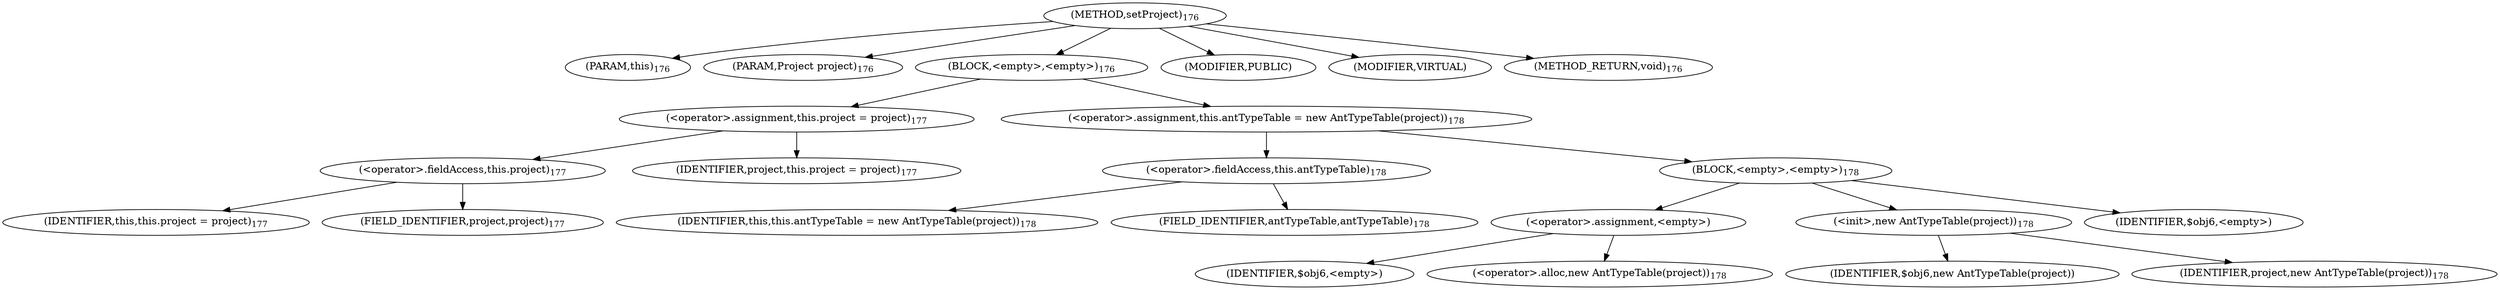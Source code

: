 digraph "setProject" {  
"307" [label = <(METHOD,setProject)<SUB>176</SUB>> ]
"8" [label = <(PARAM,this)<SUB>176</SUB>> ]
"308" [label = <(PARAM,Project project)<SUB>176</SUB>> ]
"309" [label = <(BLOCK,&lt;empty&gt;,&lt;empty&gt;)<SUB>176</SUB>> ]
"310" [label = <(&lt;operator&gt;.assignment,this.project = project)<SUB>177</SUB>> ]
"311" [label = <(&lt;operator&gt;.fieldAccess,this.project)<SUB>177</SUB>> ]
"7" [label = <(IDENTIFIER,this,this.project = project)<SUB>177</SUB>> ]
"312" [label = <(FIELD_IDENTIFIER,project,project)<SUB>177</SUB>> ]
"313" [label = <(IDENTIFIER,project,this.project = project)<SUB>177</SUB>> ]
"314" [label = <(&lt;operator&gt;.assignment,this.antTypeTable = new AntTypeTable(project))<SUB>178</SUB>> ]
"315" [label = <(&lt;operator&gt;.fieldAccess,this.antTypeTable)<SUB>178</SUB>> ]
"316" [label = <(IDENTIFIER,this,this.antTypeTable = new AntTypeTable(project))<SUB>178</SUB>> ]
"317" [label = <(FIELD_IDENTIFIER,antTypeTable,antTypeTable)<SUB>178</SUB>> ]
"318" [label = <(BLOCK,&lt;empty&gt;,&lt;empty&gt;)<SUB>178</SUB>> ]
"319" [label = <(&lt;operator&gt;.assignment,&lt;empty&gt;)> ]
"320" [label = <(IDENTIFIER,$obj6,&lt;empty&gt;)> ]
"321" [label = <(&lt;operator&gt;.alloc,new AntTypeTable(project))<SUB>178</SUB>> ]
"322" [label = <(&lt;init&gt;,new AntTypeTable(project))<SUB>178</SUB>> ]
"323" [label = <(IDENTIFIER,$obj6,new AntTypeTable(project))> ]
"324" [label = <(IDENTIFIER,project,new AntTypeTable(project))<SUB>178</SUB>> ]
"325" [label = <(IDENTIFIER,$obj6,&lt;empty&gt;)> ]
"326" [label = <(MODIFIER,PUBLIC)> ]
"327" [label = <(MODIFIER,VIRTUAL)> ]
"328" [label = <(METHOD_RETURN,void)<SUB>176</SUB>> ]
  "307" -> "8" 
  "307" -> "308" 
  "307" -> "309" 
  "307" -> "326" 
  "307" -> "327" 
  "307" -> "328" 
  "309" -> "310" 
  "309" -> "314" 
  "310" -> "311" 
  "310" -> "313" 
  "311" -> "7" 
  "311" -> "312" 
  "314" -> "315" 
  "314" -> "318" 
  "315" -> "316" 
  "315" -> "317" 
  "318" -> "319" 
  "318" -> "322" 
  "318" -> "325" 
  "319" -> "320" 
  "319" -> "321" 
  "322" -> "323" 
  "322" -> "324" 
}
